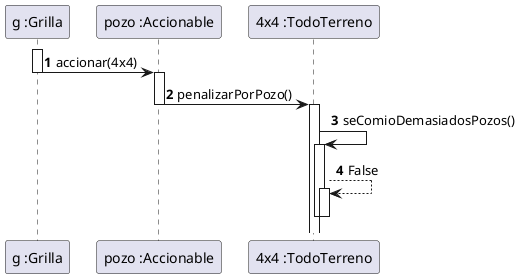@startuml
'https://plantuml.com/sequence-diagram


participant "g :Grilla" as grilla
participant "pozo :Accionable" as accionable
participant "4x4 :TodoTerreno" as todoTerreno

autonumber
activate grilla
grilla -> accionable : accionar(4x4)
deactivate grilla
activate accionable
accionable -> todoTerreno : penalizarPorPozo()
deactivate accionable
activate todoTerreno

todoTerreno -> todoTerreno : seComioDemasiadosPozos()
activate todoTerreno
todoTerreno --> todoTerreno : False
activate todoTerreno
deactivate todoTerreno
deactivate todoTerreno

@enduml